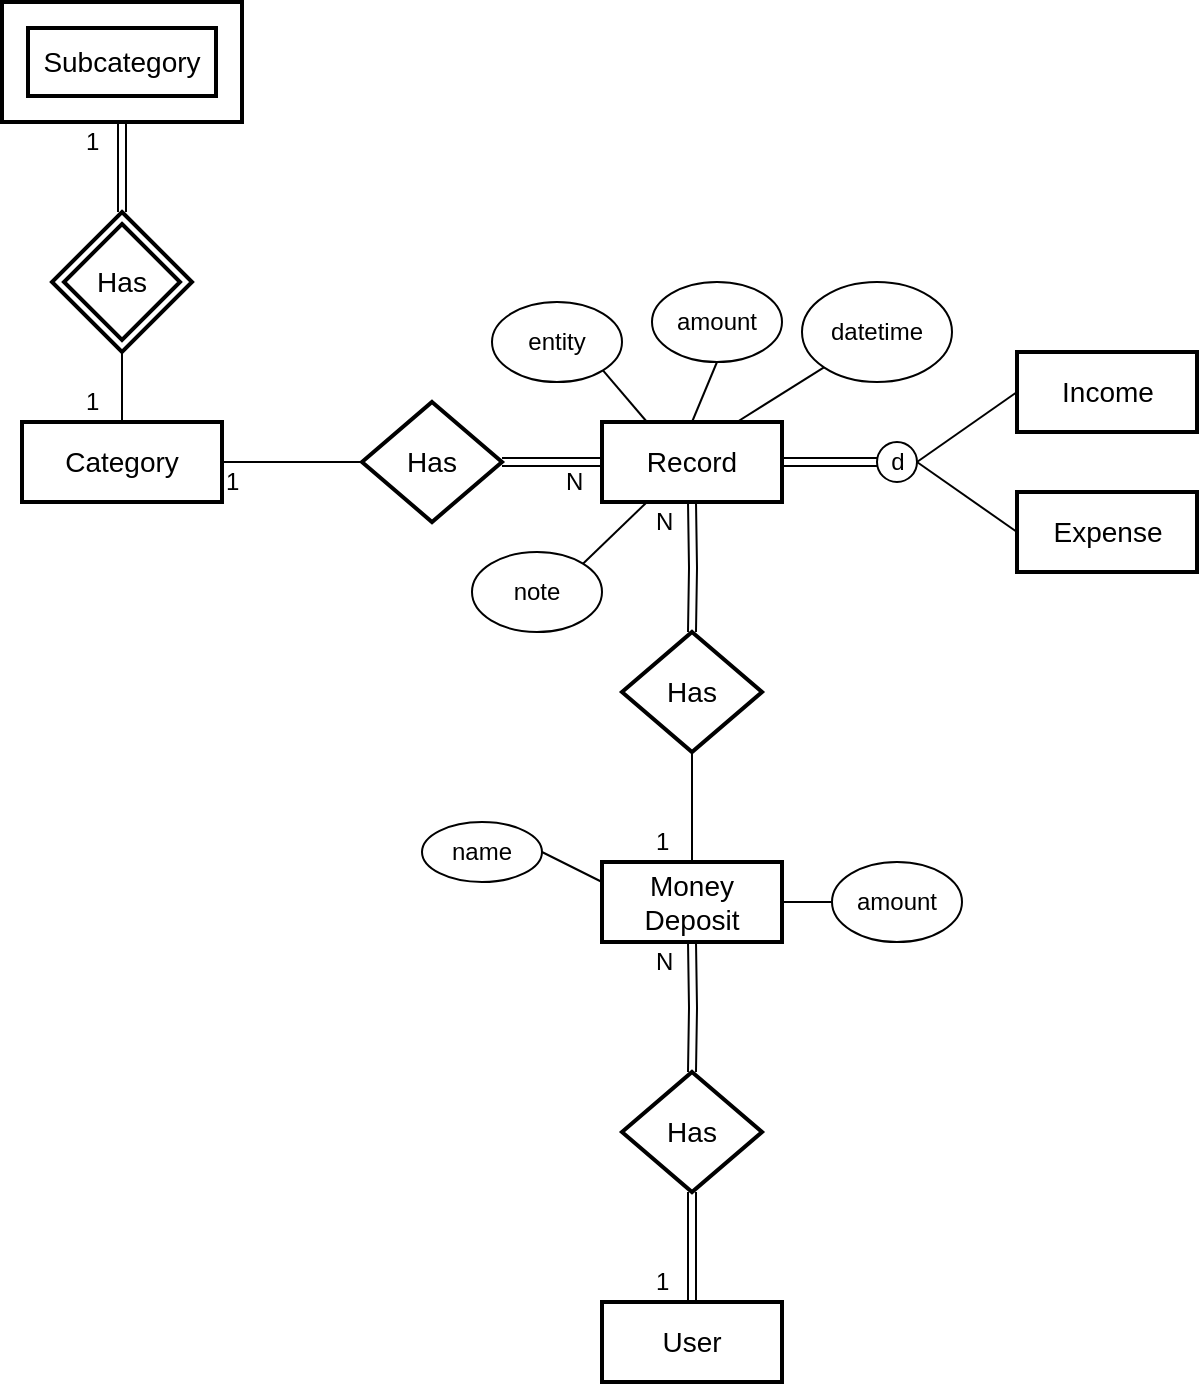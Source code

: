 <mxfile version="13.6.5">
    <diagram id="AJf97R4f30Y3O41-t7g2" name="Page-1">
        <mxGraphModel dx="1041" dy="815" grid="1" gridSize="10" guides="1" tooltips="1" connect="1" arrows="1" fold="1" page="1" pageScale="1" pageWidth="827" pageHeight="1169" math="0" shadow="0">
            <root>
                <mxCell id="0"/>
                <mxCell id="1" parent="0"/>
                <mxCell id="551wH-trqpbK1FresVAz-1" style="edgeStyle=orthogonalEdgeStyle;rounded=0;orthogonalLoop=1;jettySize=auto;html=1;entryX=0;entryY=0.5;entryDx=0;entryDy=0;endArrow=none;endFill=0;" parent="1" source="551wH-trqpbK1FresVAz-3" target="551wH-trqpbK1FresVAz-12" edge="1">
                    <mxGeometry relative="1" as="geometry"/>
                </mxCell>
                <mxCell id="551wH-trqpbK1FresVAz-2" style="edgeStyle=orthogonalEdgeStyle;rounded=0;orthogonalLoop=1;jettySize=auto;html=1;entryX=0.5;entryY=1;entryDx=0;entryDy=0;endArrow=none;endFill=0;" parent="1" source="551wH-trqpbK1FresVAz-3" target="551wH-trqpbK1FresVAz-29" edge="1">
                    <mxGeometry relative="1" as="geometry">
                        <mxPoint x="110" y="190" as="targetPoint"/>
                    </mxGeometry>
                </mxCell>
                <mxCell id="551wH-trqpbK1FresVAz-3" value="Category" style="strokeWidth=2;whiteSpace=wrap;html=1;align=center;fontSize=14;" parent="1" vertex="1">
                    <mxGeometry x="60" y="230" width="100" height="40" as="geometry"/>
                </mxCell>
                <mxCell id="551wH-trqpbK1FresVAz-4" value="User" style="strokeWidth=2;whiteSpace=wrap;html=1;align=center;fontSize=14;" parent="1" vertex="1">
                    <mxGeometry x="350" y="670" width="90" height="40" as="geometry"/>
                </mxCell>
                <mxCell id="551wH-trqpbK1FresVAz-5" value="Record" style="strokeWidth=2;whiteSpace=wrap;html=1;align=center;fontSize=14;" parent="1" vertex="1">
                    <mxGeometry x="350" y="230" width="90" height="40" as="geometry"/>
                </mxCell>
                <mxCell id="551wH-trqpbK1FresVAz-6" style="edgeStyle=orthogonalEdgeStyle;rounded=0;orthogonalLoop=1;jettySize=auto;html=1;entryX=0.5;entryY=0;entryDx=0;entryDy=0;endArrow=none;endFill=0;shape=link;" parent="1" source="551wH-trqpbK1FresVAz-7" target="551wH-trqpbK1FresVAz-4" edge="1">
                    <mxGeometry relative="1" as="geometry"/>
                </mxCell>
                <mxCell id="551wH-trqpbK1FresVAz-7" value="Has" style="shape=rhombus;strokeWidth=2;fontSize=17;perimeter=rhombusPerimeter;whiteSpace=wrap;html=1;align=center;fontSize=14;" parent="1" vertex="1">
                    <mxGeometry x="360" y="555" width="70" height="60" as="geometry"/>
                </mxCell>
                <mxCell id="551wH-trqpbK1FresVAz-8" style="edgeStyle=orthogonalEdgeStyle;rounded=0;orthogonalLoop=1;jettySize=auto;html=1;endArrow=none;endFill=0;exitX=0.5;exitY=1;exitDx=0;exitDy=0;entryX=0.5;entryY=0;entryDx=0;entryDy=0;shape=link;" parent="1" target="551wH-trqpbK1FresVAz-7" edge="1">
                    <mxGeometry relative="1" as="geometry">
                        <mxPoint x="395" y="490" as="sourcePoint"/>
                        <mxPoint x="480" y="540" as="targetPoint"/>
                    </mxGeometry>
                </mxCell>
                <mxCell id="551wH-trqpbK1FresVAz-9" value="1" style="text;html=1;resizable=0;points=[];autosize=1;align=left;verticalAlign=top;spacingTop=-4;" parent="1" vertex="1">
                    <mxGeometry x="375" y="650" width="20" height="20" as="geometry"/>
                </mxCell>
                <mxCell id="551wH-trqpbK1FresVAz-10" value="N" style="text;html=1;resizable=0;points=[];autosize=1;align=left;verticalAlign=top;spacingTop=-4;" parent="1" vertex="1">
                    <mxGeometry x="375" y="490" width="20" height="20" as="geometry"/>
                </mxCell>
                <mxCell id="551wH-trqpbK1FresVAz-11" style="edgeStyle=orthogonalEdgeStyle;rounded=0;orthogonalLoop=1;jettySize=auto;html=1;entryX=0;entryY=0.5;entryDx=0;entryDy=0;endArrow=none;endFill=0;shape=link;" parent="1" source="551wH-trqpbK1FresVAz-12" target="551wH-trqpbK1FresVAz-5" edge="1">
                    <mxGeometry relative="1" as="geometry"/>
                </mxCell>
                <mxCell id="551wH-trqpbK1FresVAz-12" value="Has" style="shape=rhombus;strokeWidth=2;fontSize=17;perimeter=rhombusPerimeter;whiteSpace=wrap;html=1;align=center;fontSize=14;" parent="1" vertex="1">
                    <mxGeometry x="230" y="220" width="70" height="60" as="geometry"/>
                </mxCell>
                <mxCell id="551wH-trqpbK1FresVAz-13" style="edgeStyle=orthogonalEdgeStyle;shape=link;rounded=0;orthogonalLoop=1;jettySize=auto;html=1;entryX=0.5;entryY=1;entryDx=0;entryDy=0;endArrow=none;endFill=0;exitX=0.5;exitY=0;exitDx=0;exitDy=0;" parent="1" source="551wH-trqpbK1FresVAz-29" target="551wH-trqpbK1FresVAz-28" edge="1">
                    <mxGeometry relative="1" as="geometry">
                        <mxPoint x="110" y="130" as="sourcePoint"/>
                        <mxPoint x="110" y="80" as="targetPoint"/>
                    </mxGeometry>
                </mxCell>
                <mxCell id="551wH-trqpbK1FresVAz-14" value="N" style="text;html=1;resizable=0;points=[];autosize=1;align=left;verticalAlign=top;spacingTop=-4;" parent="1" vertex="1">
                    <mxGeometry x="330" y="250" width="20" height="20" as="geometry"/>
                </mxCell>
                <mxCell id="551wH-trqpbK1FresVAz-15" value="1" style="text;html=1;resizable=0;points=[];autosize=1;align=left;verticalAlign=top;spacingTop=-4;" parent="1" vertex="1">
                    <mxGeometry x="160" y="250" width="20" height="20" as="geometry"/>
                </mxCell>
                <mxCell id="551wH-trqpbK1FresVAz-16" value="1" style="text;html=1;resizable=0;points=[];autosize=1;align=left;verticalAlign=top;spacingTop=-4;" parent="1" vertex="1">
                    <mxGeometry x="90" y="210" width="20" height="20" as="geometry"/>
                </mxCell>
                <mxCell id="551wH-trqpbK1FresVAz-17" value="1" style="text;html=1;resizable=0;points=[];autosize=1;align=left;verticalAlign=top;spacingTop=-4;" parent="1" vertex="1">
                    <mxGeometry x="90" y="80" width="20" height="20" as="geometry"/>
                </mxCell>
                <mxCell id="551wH-trqpbK1FresVAz-18" style="rounded=0;orthogonalLoop=1;jettySize=auto;html=1;exitX=1;exitY=0;exitDx=0;exitDy=0;endArrow=none;endFill=0;entryX=0.25;entryY=1;entryDx=0;entryDy=0;" parent="1" source="551wH-trqpbK1FresVAz-19" target="551wH-trqpbK1FresVAz-5" edge="1">
                    <mxGeometry relative="1" as="geometry">
                        <mxPoint x="350" y="290" as="targetPoint"/>
                    </mxGeometry>
                </mxCell>
                <mxCell id="551wH-trqpbK1FresVAz-19" value="note" style="ellipse;whiteSpace=wrap;html=1;" parent="1" vertex="1">
                    <mxGeometry x="285" y="295" width="65" height="40" as="geometry"/>
                </mxCell>
                <mxCell id="551wH-trqpbK1FresVAz-20" value="datetime" style="ellipse;whiteSpace=wrap;html=1;" parent="1" vertex="1">
                    <mxGeometry x="450" y="160" width="75" height="50" as="geometry"/>
                </mxCell>
                <mxCell id="551wH-trqpbK1FresVAz-21" value="entity" style="ellipse;whiteSpace=wrap;html=1;" parent="1" vertex="1">
                    <mxGeometry x="295" y="170" width="65" height="40" as="geometry"/>
                </mxCell>
                <mxCell id="551wH-trqpbK1FresVAz-22" value="amount" style="ellipse;whiteSpace=wrap;html=1;" parent="1" vertex="1">
                    <mxGeometry x="375" y="160" width="65" height="40" as="geometry"/>
                </mxCell>
                <mxCell id="551wH-trqpbK1FresVAz-24" value="" style="endArrow=none;html=1;entryX=1;entryY=1;entryDx=0;entryDy=0;exitX=0.25;exitY=0;exitDx=0;exitDy=0;" parent="1" source="551wH-trqpbK1FresVAz-5" target="551wH-trqpbK1FresVAz-21" edge="1">
                    <mxGeometry width="50" height="50" relative="1" as="geometry">
                        <mxPoint x="50" y="560" as="sourcePoint"/>
                        <mxPoint x="100" y="510" as="targetPoint"/>
                    </mxGeometry>
                </mxCell>
                <mxCell id="551wH-trqpbK1FresVAz-26" value="" style="endArrow=none;html=1;entryX=0.5;entryY=1;entryDx=0;entryDy=0;exitX=0.5;exitY=0;exitDx=0;exitDy=0;" parent="1" source="551wH-trqpbK1FresVAz-5" target="551wH-trqpbK1FresVAz-22" edge="1">
                    <mxGeometry width="50" height="50" relative="1" as="geometry">
                        <mxPoint x="370" y="230" as="sourcePoint"/>
                        <mxPoint x="100" y="510" as="targetPoint"/>
                    </mxGeometry>
                </mxCell>
                <mxCell id="551wH-trqpbK1FresVAz-27" value="" style="endArrow=none;html=1;entryX=0;entryY=1;entryDx=0;entryDy=0;exitX=0.75;exitY=0;exitDx=0;exitDy=0;" parent="1" source="551wH-trqpbK1FresVAz-5" target="551wH-trqpbK1FresVAz-20" edge="1">
                    <mxGeometry width="50" height="50" relative="1" as="geometry">
                        <mxPoint x="50" y="630" as="sourcePoint"/>
                        <mxPoint x="100" y="580" as="targetPoint"/>
                    </mxGeometry>
                </mxCell>
                <mxCell id="551wH-trqpbK1FresVAz-28" value="Subcategory" style="shape=ext;strokeWidth=2;margin=10;double=1;whiteSpace=wrap;html=1;align=center;fontSize=14;" parent="1" vertex="1">
                    <mxGeometry x="50" y="20" width="120" height="60" as="geometry"/>
                </mxCell>
                <mxCell id="551wH-trqpbK1FresVAz-29" value="Has" style="shape=rhombus;double=1;strokeWidth=2;fontSize=17;perimeter=rhombusPerimeter;whiteSpace=wrap;html=1;align=center;fontSize=14;" parent="1" vertex="1">
                    <mxGeometry x="75" y="125" width="70" height="70" as="geometry"/>
                </mxCell>
                <mxCell id="551wH-trqpbK1FresVAz-30" value="Expense" style="strokeWidth=2;whiteSpace=wrap;html=1;align=center;fontSize=14;" parent="1" vertex="1">
                    <mxGeometry x="557.5" y="265" width="90" height="40" as="geometry"/>
                </mxCell>
                <mxCell id="551wH-trqpbK1FresVAz-31" value="Income" style="strokeWidth=2;whiteSpace=wrap;html=1;align=center;fontSize=14;" parent="1" vertex="1">
                    <mxGeometry x="557.5" y="195" width="90" height="40" as="geometry"/>
                </mxCell>
                <mxCell id="551wH-trqpbK1FresVAz-32" value="d" style="ellipse;whiteSpace=wrap;html=1;aspect=fixed;" parent="1" vertex="1">
                    <mxGeometry x="487.5" y="240" width="20" height="20" as="geometry"/>
                </mxCell>
                <mxCell id="551wH-trqpbK1FresVAz-33" value="" style="endArrow=none;html=1;exitX=1;exitY=0.5;exitDx=0;exitDy=0;entryX=0;entryY=0.5;entryDx=0;entryDy=0;shape=link;" parent="1" source="551wH-trqpbK1FresVAz-5" target="551wH-trqpbK1FresVAz-32" edge="1">
                    <mxGeometry width="50" height="50" relative="1" as="geometry">
                        <mxPoint x="50" y="560" as="sourcePoint"/>
                        <mxPoint x="100" y="510" as="targetPoint"/>
                    </mxGeometry>
                </mxCell>
                <mxCell id="551wH-trqpbK1FresVAz-34" value="" style="endArrow=none;html=1;entryX=0;entryY=0.5;entryDx=0;entryDy=0;exitX=1;exitY=0.5;exitDx=0;exitDy=0;" parent="1" source="551wH-trqpbK1FresVAz-32" target="551wH-trqpbK1FresVAz-31" edge="1">
                    <mxGeometry width="50" height="50" relative="1" as="geometry">
                        <mxPoint x="47.5" y="585" as="sourcePoint"/>
                        <mxPoint x="97.5" y="535" as="targetPoint"/>
                    </mxGeometry>
                </mxCell>
                <mxCell id="551wH-trqpbK1FresVAz-35" value="" style="endArrow=none;html=1;exitX=1;exitY=0.5;exitDx=0;exitDy=0;entryX=0;entryY=0.5;entryDx=0;entryDy=0;" parent="1" source="551wH-trqpbK1FresVAz-32" target="551wH-trqpbK1FresVAz-30" edge="1">
                    <mxGeometry width="50" height="50" relative="1" as="geometry">
                        <mxPoint x="47.5" y="655" as="sourcePoint"/>
                        <mxPoint x="97.5" y="605" as="targetPoint"/>
                    </mxGeometry>
                </mxCell>
                <mxCell id="MtKFrFk9XjCfMU_lV5Ve-1" value="Money Deposit" style="strokeWidth=2;whiteSpace=wrap;html=1;align=center;fontSize=14;" parent="1" vertex="1">
                    <mxGeometry x="350" y="450" width="90" height="40" as="geometry"/>
                </mxCell>
                <mxCell id="MtKFrFk9XjCfMU_lV5Ve-2" style="edgeStyle=orthogonalEdgeStyle;rounded=0;orthogonalLoop=1;jettySize=auto;html=1;entryX=0.5;entryY=0;entryDx=0;entryDy=0;endArrow=none;endFill=0;" parent="1" source="MtKFrFk9XjCfMU_lV5Ve-3" edge="1">
                    <mxGeometry relative="1" as="geometry">
                        <mxPoint x="395" y="450" as="targetPoint"/>
                    </mxGeometry>
                </mxCell>
                <mxCell id="MtKFrFk9XjCfMU_lV5Ve-3" value="Has" style="shape=rhombus;strokeWidth=2;fontSize=17;perimeter=rhombusPerimeter;whiteSpace=wrap;html=1;align=center;fontSize=14;" parent="1" vertex="1">
                    <mxGeometry x="360" y="335" width="70" height="60" as="geometry"/>
                </mxCell>
                <mxCell id="MtKFrFk9XjCfMU_lV5Ve-4" style="edgeStyle=orthogonalEdgeStyle;rounded=0;orthogonalLoop=1;jettySize=auto;html=1;endArrow=none;endFill=0;exitX=0.5;exitY=1;exitDx=0;exitDy=0;entryX=0.5;entryY=0;entryDx=0;entryDy=0;shape=link;" parent="1" target="MtKFrFk9XjCfMU_lV5Ve-3" edge="1">
                    <mxGeometry relative="1" as="geometry">
                        <mxPoint x="395" y="270" as="sourcePoint"/>
                        <mxPoint x="480" y="320" as="targetPoint"/>
                    </mxGeometry>
                </mxCell>
                <mxCell id="MtKFrFk9XjCfMU_lV5Ve-5" value="1" style="text;html=1;resizable=0;points=[];autosize=1;align=left;verticalAlign=top;spacingTop=-4;" parent="1" vertex="1">
                    <mxGeometry x="375" y="430" width="20" height="20" as="geometry"/>
                </mxCell>
                <mxCell id="MtKFrFk9XjCfMU_lV5Ve-6" value="N" style="text;html=1;resizable=0;points=[];autosize=1;align=left;verticalAlign=top;spacingTop=-4;" parent="1" vertex="1">
                    <mxGeometry x="375" y="270" width="20" height="20" as="geometry"/>
                </mxCell>
                <mxCell id="MtKFrFk9XjCfMU_lV5Ve-7" value="amount" style="ellipse;whiteSpace=wrap;html=1;" parent="1" vertex="1">
                    <mxGeometry x="465" y="450" width="65" height="40" as="geometry"/>
                </mxCell>
                <mxCell id="MtKFrFk9XjCfMU_lV5Ve-8" value="" style="endArrow=none;html=1;entryX=0;entryY=0.5;entryDx=0;entryDy=0;exitX=1;exitY=0.5;exitDx=0;exitDy=0;" parent="1" source="MtKFrFk9XjCfMU_lV5Ve-1" target="MtKFrFk9XjCfMU_lV5Ve-7" edge="1">
                    <mxGeometry width="50" height="50" relative="1" as="geometry">
                        <mxPoint x="390" y="410" as="sourcePoint"/>
                        <mxPoint x="440" y="360" as="targetPoint"/>
                    </mxGeometry>
                </mxCell>
                <mxCell id="3" style="rounded=0;orthogonalLoop=1;jettySize=auto;html=1;exitX=1;exitY=0.5;exitDx=0;exitDy=0;entryX=0;entryY=0.25;entryDx=0;entryDy=0;endArrow=none;endFill=0;" parent="1" source="2" target="MtKFrFk9XjCfMU_lV5Ve-1" edge="1">
                    <mxGeometry relative="1" as="geometry"/>
                </mxCell>
                <mxCell id="2" value="name" style="ellipse;whiteSpace=wrap;html=1;" parent="1" vertex="1">
                    <mxGeometry x="260" y="430" width="60" height="30" as="geometry"/>
                </mxCell>
            </root>
        </mxGraphModel>
    </diagram>
</mxfile>